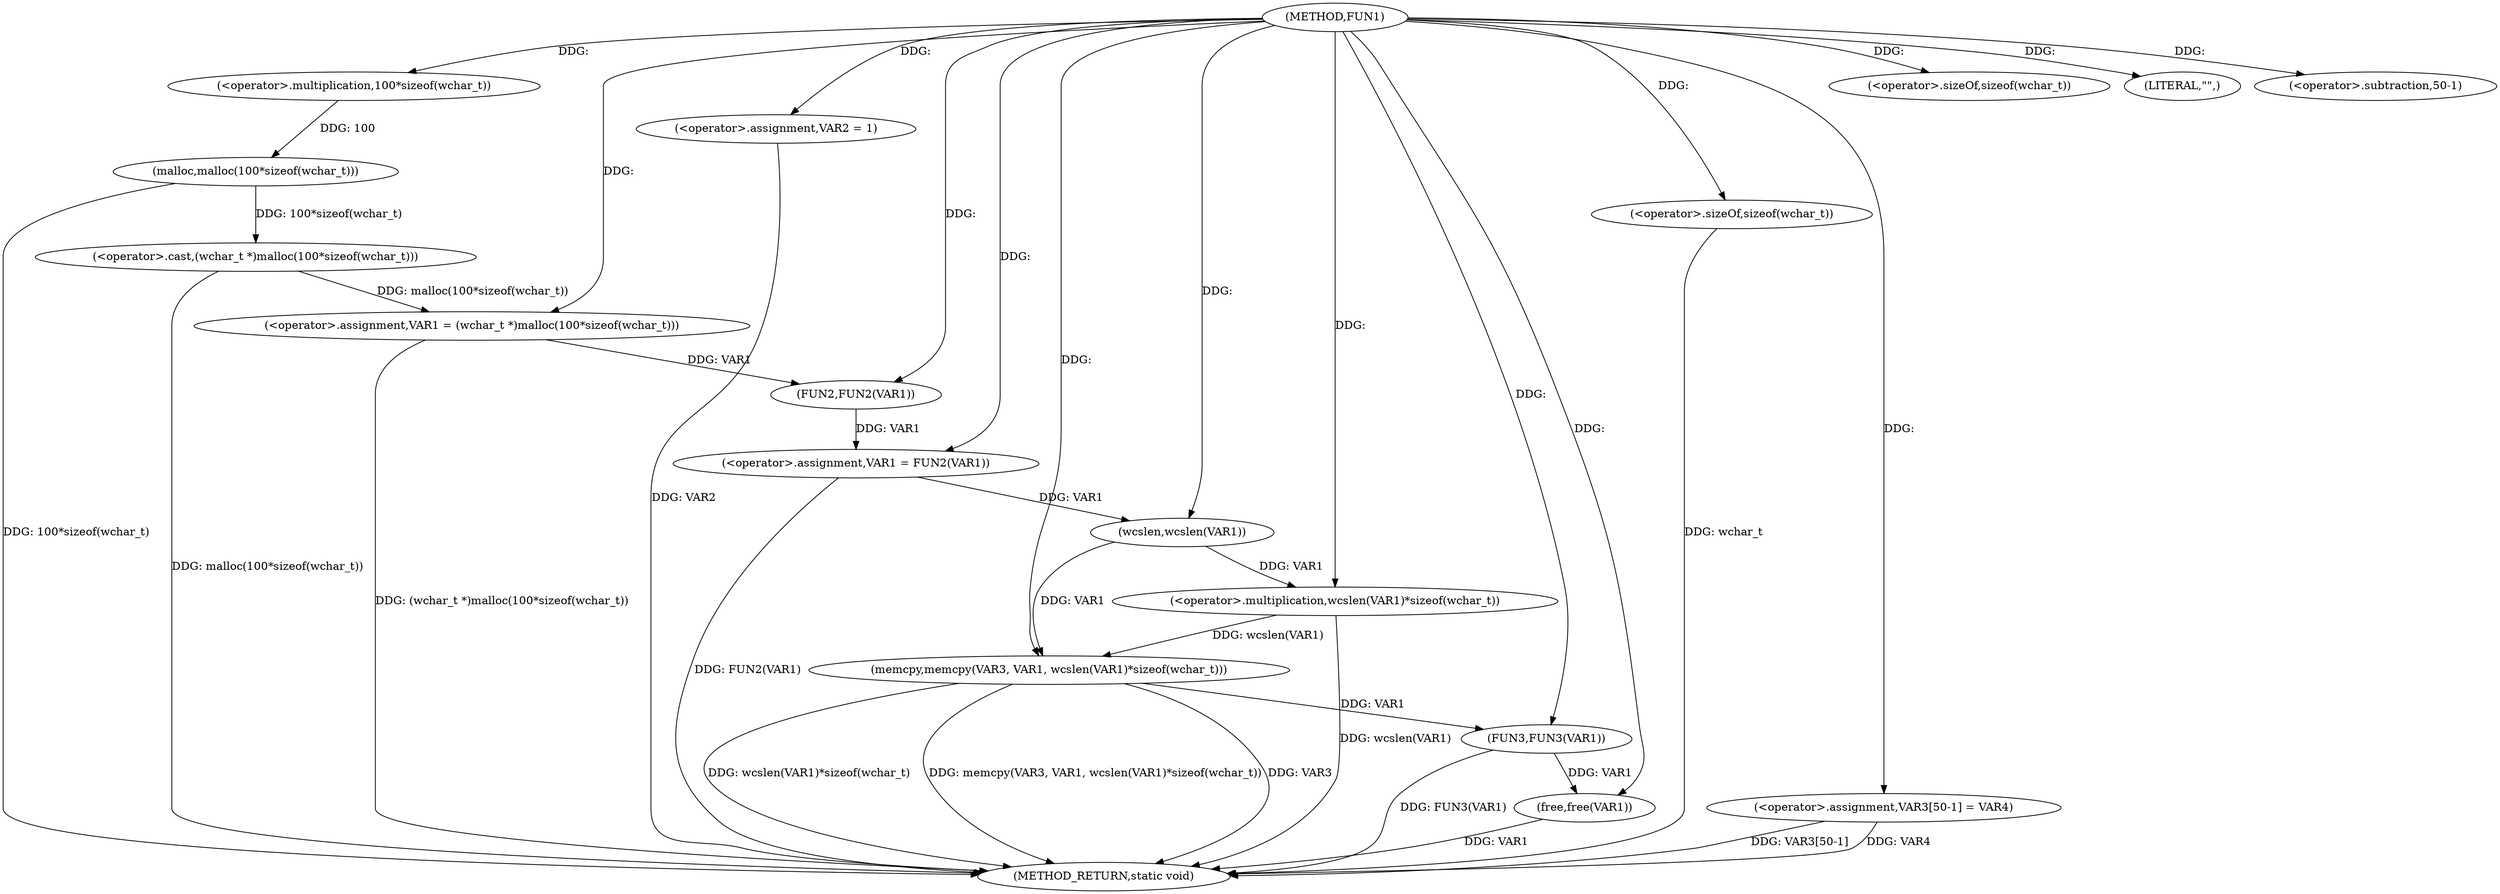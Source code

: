 digraph FUN1 {  
"1000100" [label = "(METHOD,FUN1)" ]
"1000140" [label = "(METHOD_RETURN,static void)" ]
"1000103" [label = "(<operator>.assignment,VAR1 = (wchar_t *)malloc(100*sizeof(wchar_t)))" ]
"1000105" [label = "(<operator>.cast,(wchar_t *)malloc(100*sizeof(wchar_t)))" ]
"1000107" [label = "(malloc,malloc(100*sizeof(wchar_t)))" ]
"1000108" [label = "(<operator>.multiplication,100*sizeof(wchar_t))" ]
"1000110" [label = "(<operator>.sizeOf,sizeof(wchar_t))" ]
"1000112" [label = "(<operator>.assignment,VAR2 = 1)" ]
"1000115" [label = "(<operator>.assignment,VAR1 = FUN2(VAR1))" ]
"1000117" [label = "(FUN2,FUN2(VAR1))" ]
"1000120" [label = "(LITERAL,\"\",)" ]
"1000121" [label = "(memcpy,memcpy(VAR3, VAR1, wcslen(VAR1)*sizeof(wchar_t)))" ]
"1000124" [label = "(<operator>.multiplication,wcslen(VAR1)*sizeof(wchar_t))" ]
"1000125" [label = "(wcslen,wcslen(VAR1))" ]
"1000127" [label = "(<operator>.sizeOf,sizeof(wchar_t))" ]
"1000129" [label = "(<operator>.assignment,VAR3[50-1] = VAR4)" ]
"1000132" [label = "(<operator>.subtraction,50-1)" ]
"1000136" [label = "(FUN3,FUN3(VAR1))" ]
"1000138" [label = "(free,free(VAR1))" ]
  "1000115" -> "1000140"  [ label = "DDG: FUN2(VAR1)"] 
  "1000129" -> "1000140"  [ label = "DDG: VAR3[50-1]"] 
  "1000124" -> "1000140"  [ label = "DDG: wcslen(VAR1)"] 
  "1000107" -> "1000140"  [ label = "DDG: 100*sizeof(wchar_t)"] 
  "1000105" -> "1000140"  [ label = "DDG: malloc(100*sizeof(wchar_t))"] 
  "1000103" -> "1000140"  [ label = "DDG: (wchar_t *)malloc(100*sizeof(wchar_t))"] 
  "1000121" -> "1000140"  [ label = "DDG: wcslen(VAR1)*sizeof(wchar_t)"] 
  "1000138" -> "1000140"  [ label = "DDG: VAR1"] 
  "1000121" -> "1000140"  [ label = "DDG: memcpy(VAR3, VAR1, wcslen(VAR1)*sizeof(wchar_t))"] 
  "1000129" -> "1000140"  [ label = "DDG: VAR4"] 
  "1000112" -> "1000140"  [ label = "DDG: VAR2"] 
  "1000136" -> "1000140"  [ label = "DDG: FUN3(VAR1)"] 
  "1000121" -> "1000140"  [ label = "DDG: VAR3"] 
  "1000127" -> "1000140"  [ label = "DDG: wchar_t"] 
  "1000105" -> "1000103"  [ label = "DDG: malloc(100*sizeof(wchar_t))"] 
  "1000100" -> "1000103"  [ label = "DDG: "] 
  "1000107" -> "1000105"  [ label = "DDG: 100*sizeof(wchar_t)"] 
  "1000108" -> "1000107"  [ label = "DDG: 100"] 
  "1000100" -> "1000108"  [ label = "DDG: "] 
  "1000100" -> "1000110"  [ label = "DDG: "] 
  "1000100" -> "1000112"  [ label = "DDG: "] 
  "1000117" -> "1000115"  [ label = "DDG: VAR1"] 
  "1000100" -> "1000115"  [ label = "DDG: "] 
  "1000103" -> "1000117"  [ label = "DDG: VAR1"] 
  "1000100" -> "1000117"  [ label = "DDG: "] 
  "1000100" -> "1000120"  [ label = "DDG: "] 
  "1000100" -> "1000121"  [ label = "DDG: "] 
  "1000125" -> "1000121"  [ label = "DDG: VAR1"] 
  "1000124" -> "1000121"  [ label = "DDG: wcslen(VAR1)"] 
  "1000125" -> "1000124"  [ label = "DDG: VAR1"] 
  "1000115" -> "1000125"  [ label = "DDG: VAR1"] 
  "1000100" -> "1000125"  [ label = "DDG: "] 
  "1000100" -> "1000124"  [ label = "DDG: "] 
  "1000100" -> "1000127"  [ label = "DDG: "] 
  "1000100" -> "1000129"  [ label = "DDG: "] 
  "1000100" -> "1000132"  [ label = "DDG: "] 
  "1000121" -> "1000136"  [ label = "DDG: VAR1"] 
  "1000100" -> "1000136"  [ label = "DDG: "] 
  "1000136" -> "1000138"  [ label = "DDG: VAR1"] 
  "1000100" -> "1000138"  [ label = "DDG: "] 
}
